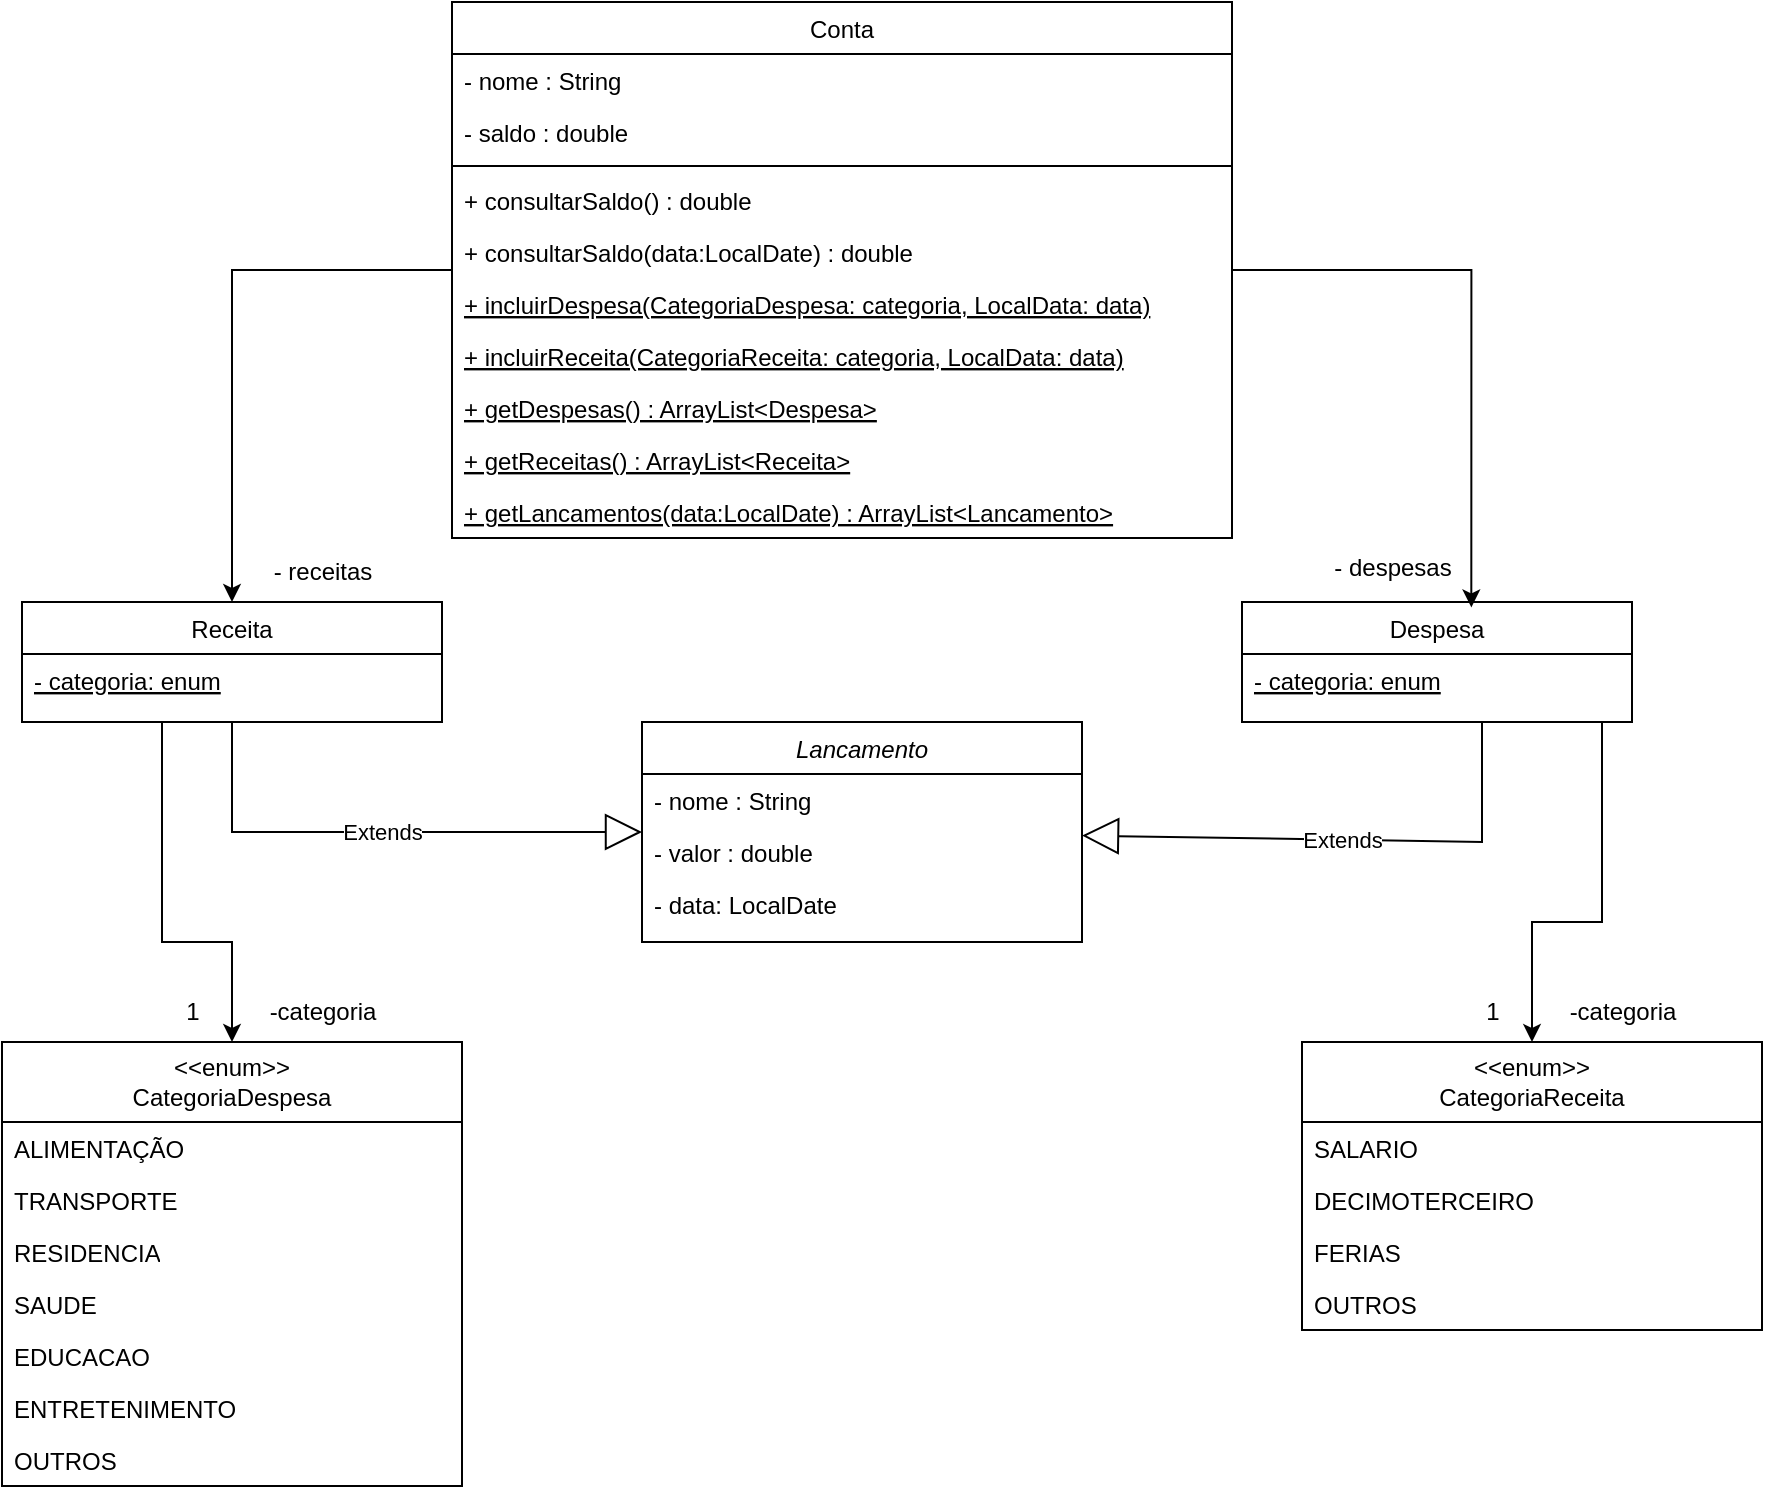 <mxfile version="22.1.3" type="github">
  <diagram id="C5RBs43oDa-KdzZeNtuy" name="Page-1">
    <mxGraphModel dx="1032" dy="821" grid="1" gridSize="10" guides="1" tooltips="1" connect="1" arrows="1" fold="1" page="1" pageScale="1" pageWidth="827" pageHeight="1169" math="0" shadow="0">
      <root>
        <mxCell id="WIyWlLk6GJQsqaUBKTNV-0" />
        <mxCell id="WIyWlLk6GJQsqaUBKTNV-1" parent="WIyWlLk6GJQsqaUBKTNV-0" />
        <mxCell id="zkfFHV4jXpPFQw0GAbJ--0" value="Lancamento" style="swimlane;fontStyle=2;align=center;verticalAlign=top;childLayout=stackLayout;horizontal=1;startSize=26;horizontalStack=0;resizeParent=1;resizeLast=0;collapsible=1;marginBottom=0;rounded=0;shadow=0;strokeWidth=1;" parent="WIyWlLk6GJQsqaUBKTNV-1" vertex="1">
          <mxGeometry x="400" y="490" width="220" height="110" as="geometry">
            <mxRectangle x="230" y="140" width="160" height="26" as="alternateBounds" />
          </mxGeometry>
        </mxCell>
        <mxCell id="zkfFHV4jXpPFQw0GAbJ--1" value="- nome : String" style="text;align=left;verticalAlign=top;spacingLeft=4;spacingRight=4;overflow=hidden;rotatable=0;points=[[0,0.5],[1,0.5]];portConstraint=eastwest;" parent="zkfFHV4jXpPFQw0GAbJ--0" vertex="1">
          <mxGeometry y="26" width="220" height="26" as="geometry" />
        </mxCell>
        <mxCell id="zkfFHV4jXpPFQw0GAbJ--3" value="- valor : double" style="text;align=left;verticalAlign=top;spacingLeft=4;spacingRight=4;overflow=hidden;rotatable=0;points=[[0,0.5],[1,0.5]];portConstraint=eastwest;rounded=0;shadow=0;html=0;" parent="zkfFHV4jXpPFQw0GAbJ--0" vertex="1">
          <mxGeometry y="52" width="220" height="26" as="geometry" />
        </mxCell>
        <mxCell id="HXGNr5RS3PfTCmucjwCu-39" value="- data: LocalDate" style="text;align=left;verticalAlign=top;spacingLeft=4;spacingRight=4;overflow=hidden;rotatable=0;points=[[0,0.5],[1,0.5]];portConstraint=eastwest;rounded=0;shadow=0;html=0;" vertex="1" parent="zkfFHV4jXpPFQw0GAbJ--0">
          <mxGeometry y="78" width="220" height="26" as="geometry" />
        </mxCell>
        <mxCell id="HXGNr5RS3PfTCmucjwCu-95" style="edgeStyle=orthogonalEdgeStyle;rounded=0;orthogonalLoop=1;jettySize=auto;html=1;entryX=0.5;entryY=0;entryDx=0;entryDy=0;" edge="1" parent="WIyWlLk6GJQsqaUBKTNV-1" source="zkfFHV4jXpPFQw0GAbJ--6" target="HXGNr5RS3PfTCmucjwCu-0">
          <mxGeometry relative="1" as="geometry">
            <Array as="points">
              <mxPoint x="160" y="600" />
              <mxPoint x="195" y="600" />
            </Array>
          </mxGeometry>
        </mxCell>
        <mxCell id="zkfFHV4jXpPFQw0GAbJ--6" value="Receita" style="swimlane;fontStyle=0;align=center;verticalAlign=top;childLayout=stackLayout;horizontal=1;startSize=26;horizontalStack=0;resizeParent=1;resizeLast=0;collapsible=1;marginBottom=0;rounded=0;shadow=0;strokeWidth=1;" parent="WIyWlLk6GJQsqaUBKTNV-1" vertex="1">
          <mxGeometry x="90" y="430" width="210" height="60" as="geometry">
            <mxRectangle x="130" y="380" width="160" height="26" as="alternateBounds" />
          </mxGeometry>
        </mxCell>
        <mxCell id="30OZMvbaAdZJWXD5E8_r-4" value="- categoria: enum" style="text;align=left;verticalAlign=top;spacingLeft=4;spacingRight=4;overflow=hidden;rotatable=0;points=[[0,0.5],[1,0.5]];portConstraint=eastwest;fontStyle=4" parent="zkfFHV4jXpPFQw0GAbJ--6" vertex="1">
          <mxGeometry y="26" width="210" height="26" as="geometry" />
        </mxCell>
        <mxCell id="HXGNr5RS3PfTCmucjwCu-93" style="edgeStyle=orthogonalEdgeStyle;rounded=0;orthogonalLoop=1;jettySize=auto;html=1;" edge="1" parent="WIyWlLk6GJQsqaUBKTNV-1" source="zkfFHV4jXpPFQw0GAbJ--13" target="HXGNr5RS3PfTCmucjwCu-4">
          <mxGeometry relative="1" as="geometry">
            <Array as="points">
              <mxPoint x="880" y="590" />
              <mxPoint x="845" y="590" />
            </Array>
          </mxGeometry>
        </mxCell>
        <mxCell id="zkfFHV4jXpPFQw0GAbJ--13" value="Despesa" style="swimlane;fontStyle=0;align=center;verticalAlign=top;childLayout=stackLayout;horizontal=1;startSize=26;horizontalStack=0;resizeParent=1;resizeLast=0;collapsible=1;marginBottom=0;rounded=0;shadow=0;strokeWidth=1;" parent="WIyWlLk6GJQsqaUBKTNV-1" vertex="1">
          <mxGeometry x="700" y="430" width="195" height="60" as="geometry">
            <mxRectangle x="340" y="380" width="170" height="26" as="alternateBounds" />
          </mxGeometry>
        </mxCell>
        <mxCell id="30OZMvbaAdZJWXD5E8_r-3" value="- categoria: enum" style="text;align=left;verticalAlign=top;spacingLeft=4;spacingRight=4;overflow=hidden;rotatable=0;points=[[0,0.5],[1,0.5]];portConstraint=eastwest;fontStyle=4" parent="zkfFHV4jXpPFQw0GAbJ--13" vertex="1">
          <mxGeometry y="26" width="195" height="26" as="geometry" />
        </mxCell>
        <mxCell id="HXGNr5RS3PfTCmucjwCu-83" style="edgeStyle=orthogonalEdgeStyle;rounded=0;orthogonalLoop=1;jettySize=auto;html=1;entryX=0.5;entryY=0;entryDx=0;entryDy=0;" edge="1" parent="WIyWlLk6GJQsqaUBKTNV-1" source="zkfFHV4jXpPFQw0GAbJ--17" target="zkfFHV4jXpPFQw0GAbJ--6">
          <mxGeometry relative="1" as="geometry" />
        </mxCell>
        <mxCell id="zkfFHV4jXpPFQw0GAbJ--17" value="Conta" style="swimlane;fontStyle=0;align=center;verticalAlign=top;childLayout=stackLayout;horizontal=1;startSize=26;horizontalStack=0;resizeParent=1;resizeLast=0;collapsible=1;marginBottom=0;rounded=0;shadow=0;strokeWidth=1;" parent="WIyWlLk6GJQsqaUBKTNV-1" vertex="1">
          <mxGeometry x="305" y="130" width="390" height="268" as="geometry">
            <mxRectangle x="550" y="140" width="160" height="26" as="alternateBounds" />
          </mxGeometry>
        </mxCell>
        <mxCell id="zkfFHV4jXpPFQw0GAbJ--19" value="- nome : String" style="text;align=left;verticalAlign=top;spacingLeft=4;spacingRight=4;overflow=hidden;rotatable=0;points=[[0,0.5],[1,0.5]];portConstraint=eastwest;rounded=0;shadow=0;html=0;" parent="zkfFHV4jXpPFQw0GAbJ--17" vertex="1">
          <mxGeometry y="26" width="390" height="26" as="geometry" />
        </mxCell>
        <mxCell id="zkfFHV4jXpPFQw0GAbJ--20" value="- saldo : double" style="text;align=left;verticalAlign=top;spacingLeft=4;spacingRight=4;overflow=hidden;rotatable=0;points=[[0,0.5],[1,0.5]];portConstraint=eastwest;rounded=0;shadow=0;html=0;" parent="zkfFHV4jXpPFQw0GAbJ--17" vertex="1">
          <mxGeometry y="52" width="390" height="26" as="geometry" />
        </mxCell>
        <mxCell id="zkfFHV4jXpPFQw0GAbJ--23" value="" style="line;html=1;strokeWidth=1;align=left;verticalAlign=middle;spacingTop=-1;spacingLeft=3;spacingRight=3;rotatable=0;labelPosition=right;points=[];portConstraint=eastwest;" parent="zkfFHV4jXpPFQw0GAbJ--17" vertex="1">
          <mxGeometry y="78" width="390" height="8" as="geometry" />
        </mxCell>
        <mxCell id="HXGNr5RS3PfTCmucjwCu-74" value="+ consultarSaldo() : double" style="text;align=left;verticalAlign=top;spacingLeft=4;spacingRight=4;overflow=hidden;rotatable=0;points=[[0,0.5],[1,0.5]];portConstraint=eastwest;" vertex="1" parent="zkfFHV4jXpPFQw0GAbJ--17">
          <mxGeometry y="86" width="390" height="26" as="geometry" />
        </mxCell>
        <mxCell id="30OZMvbaAdZJWXD5E8_r-8" value="+ consultarSaldo(data:LocalDate) : double" style="text;align=left;verticalAlign=top;spacingLeft=4;spacingRight=4;overflow=hidden;rotatable=0;points=[[0,0.5],[1,0.5]];portConstraint=eastwest;" parent="zkfFHV4jXpPFQw0GAbJ--17" vertex="1">
          <mxGeometry y="112" width="390" height="26" as="geometry" />
        </mxCell>
        <mxCell id="HXGNr5RS3PfTCmucjwCu-34" value="+ incluirDespesa(CategoriaDespesa: categoria, LocalData: data)" style="text;align=left;verticalAlign=top;spacingLeft=4;spacingRight=4;overflow=hidden;rotatable=0;points=[[0,0.5],[1,0.5]];portConstraint=eastwest;fontStyle=4" vertex="1" parent="zkfFHV4jXpPFQw0GAbJ--17">
          <mxGeometry y="138" width="390" height="26" as="geometry" />
        </mxCell>
        <mxCell id="30OZMvbaAdZJWXD5E8_r-11" value="+ incluirReceita(CategoriaReceita: categoria, LocalData: data)" style="text;align=left;verticalAlign=top;spacingLeft=4;spacingRight=4;overflow=hidden;rotatable=0;points=[[0,0.5],[1,0.5]];portConstraint=eastwest;fontStyle=4" parent="zkfFHV4jXpPFQw0GAbJ--17" vertex="1">
          <mxGeometry y="164" width="390" height="26" as="geometry" />
        </mxCell>
        <mxCell id="30OZMvbaAdZJWXD5E8_r-12" value="+ getDespesas() : ArrayList&lt;Despesa&gt;" style="text;align=left;verticalAlign=top;spacingLeft=4;spacingRight=4;overflow=hidden;rotatable=0;points=[[0,0.5],[1,0.5]];portConstraint=eastwest;fontStyle=4" parent="zkfFHV4jXpPFQw0GAbJ--17" vertex="1">
          <mxGeometry y="190" width="390" height="26" as="geometry" />
        </mxCell>
        <mxCell id="HXGNr5RS3PfTCmucjwCu-36" value="+ getReceitas() : ArrayList&lt;Receita&gt;" style="text;align=left;verticalAlign=top;spacingLeft=4;spacingRight=4;overflow=hidden;rotatable=0;points=[[0,0.5],[1,0.5]];portConstraint=eastwest;fontStyle=4" vertex="1" parent="zkfFHV4jXpPFQw0GAbJ--17">
          <mxGeometry y="216" width="390" height="26" as="geometry" />
        </mxCell>
        <mxCell id="zkfFHV4jXpPFQw0GAbJ--10" value="+ getLancamentos(data:LocalDate) : ArrayList&lt;Lancamento&gt;" style="text;align=left;verticalAlign=top;spacingLeft=4;spacingRight=4;overflow=hidden;rotatable=0;points=[[0,0.5],[1,0.5]];portConstraint=eastwest;fontStyle=4" parent="zkfFHV4jXpPFQw0GAbJ--17" vertex="1">
          <mxGeometry y="242" width="390" height="26" as="geometry" />
        </mxCell>
        <mxCell id="HXGNr5RS3PfTCmucjwCu-0" value="&lt;div&gt;&amp;lt;&amp;lt;enum&amp;gt;&amp;gt;&lt;/div&gt;&lt;div&gt;CategoriaDespesa&lt;br&gt;&lt;/div&gt;" style="swimlane;fontStyle=0;childLayout=stackLayout;horizontal=1;startSize=40;fillColor=none;horizontalStack=0;resizeParent=1;resizeParentMax=0;resizeLast=0;collapsible=1;marginBottom=0;whiteSpace=wrap;html=1;" vertex="1" parent="WIyWlLk6GJQsqaUBKTNV-1">
          <mxGeometry x="80" y="650" width="230" height="222" as="geometry" />
        </mxCell>
        <mxCell id="HXGNr5RS3PfTCmucjwCu-1" value="ALIMENTAÇÃO" style="text;strokeColor=none;fillColor=none;align=left;verticalAlign=top;spacingLeft=4;spacingRight=4;overflow=hidden;rotatable=0;points=[[0,0.5],[1,0.5]];portConstraint=eastwest;whiteSpace=wrap;html=1;" vertex="1" parent="HXGNr5RS3PfTCmucjwCu-0">
          <mxGeometry y="40" width="230" height="26" as="geometry" />
        </mxCell>
        <mxCell id="HXGNr5RS3PfTCmucjwCu-2" value="TRANSPORTE" style="text;strokeColor=none;fillColor=none;align=left;verticalAlign=top;spacingLeft=4;spacingRight=4;overflow=hidden;rotatable=0;points=[[0,0.5],[1,0.5]];portConstraint=eastwest;whiteSpace=wrap;html=1;" vertex="1" parent="HXGNr5RS3PfTCmucjwCu-0">
          <mxGeometry y="66" width="230" height="26" as="geometry" />
        </mxCell>
        <mxCell id="HXGNr5RS3PfTCmucjwCu-9" value="RESIDENCIA" style="text;strokeColor=none;fillColor=none;align=left;verticalAlign=top;spacingLeft=4;spacingRight=4;overflow=hidden;rotatable=0;points=[[0,0.5],[1,0.5]];portConstraint=eastwest;whiteSpace=wrap;html=1;" vertex="1" parent="HXGNr5RS3PfTCmucjwCu-0">
          <mxGeometry y="92" width="230" height="26" as="geometry" />
        </mxCell>
        <mxCell id="HXGNr5RS3PfTCmucjwCu-10" value="SAUDE" style="text;strokeColor=none;fillColor=none;align=left;verticalAlign=top;spacingLeft=4;spacingRight=4;overflow=hidden;rotatable=0;points=[[0,0.5],[1,0.5]];portConstraint=eastwest;whiteSpace=wrap;html=1;" vertex="1" parent="HXGNr5RS3PfTCmucjwCu-0">
          <mxGeometry y="118" width="230" height="26" as="geometry" />
        </mxCell>
        <mxCell id="HXGNr5RS3PfTCmucjwCu-11" value="EDUCACAO" style="text;strokeColor=none;fillColor=none;align=left;verticalAlign=top;spacingLeft=4;spacingRight=4;overflow=hidden;rotatable=0;points=[[0,0.5],[1,0.5]];portConstraint=eastwest;whiteSpace=wrap;html=1;" vertex="1" parent="HXGNr5RS3PfTCmucjwCu-0">
          <mxGeometry y="144" width="230" height="26" as="geometry" />
        </mxCell>
        <mxCell id="HXGNr5RS3PfTCmucjwCu-12" value="ENTRETENIMENTO" style="text;strokeColor=none;fillColor=none;align=left;verticalAlign=top;spacingLeft=4;spacingRight=4;overflow=hidden;rotatable=0;points=[[0,0.5],[1,0.5]];portConstraint=eastwest;whiteSpace=wrap;html=1;" vertex="1" parent="HXGNr5RS3PfTCmucjwCu-0">
          <mxGeometry y="170" width="230" height="26" as="geometry" />
        </mxCell>
        <mxCell id="HXGNr5RS3PfTCmucjwCu-3" value="OUTROS" style="text;strokeColor=none;fillColor=none;align=left;verticalAlign=top;spacingLeft=4;spacingRight=4;overflow=hidden;rotatable=0;points=[[0,0.5],[1,0.5]];portConstraint=eastwest;whiteSpace=wrap;html=1;" vertex="1" parent="HXGNr5RS3PfTCmucjwCu-0">
          <mxGeometry y="196" width="230" height="26" as="geometry" />
        </mxCell>
        <mxCell id="HXGNr5RS3PfTCmucjwCu-4" value="&lt;div&gt;&amp;lt;&amp;lt;enum&amp;gt;&amp;gt;&lt;/div&gt;&lt;div&gt;CategoriaReceita&lt;br&gt;&lt;/div&gt;" style="swimlane;fontStyle=0;childLayout=stackLayout;horizontal=1;startSize=40;fillColor=none;horizontalStack=0;resizeParent=1;resizeParentMax=0;resizeLast=0;collapsible=1;marginBottom=0;whiteSpace=wrap;html=1;" vertex="1" parent="WIyWlLk6GJQsqaUBKTNV-1">
          <mxGeometry x="730" y="650" width="230" height="144" as="geometry" />
        </mxCell>
        <mxCell id="HXGNr5RS3PfTCmucjwCu-5" value="SALARIO" style="text;strokeColor=none;fillColor=none;align=left;verticalAlign=top;spacingLeft=4;spacingRight=4;overflow=hidden;rotatable=0;points=[[0,0.5],[1,0.5]];portConstraint=eastwest;whiteSpace=wrap;html=1;" vertex="1" parent="HXGNr5RS3PfTCmucjwCu-4">
          <mxGeometry y="40" width="230" height="26" as="geometry" />
        </mxCell>
        <mxCell id="HXGNr5RS3PfTCmucjwCu-6" value="DECIMOTERCEIRO" style="text;strokeColor=none;fillColor=none;align=left;verticalAlign=top;spacingLeft=4;spacingRight=4;overflow=hidden;rotatable=0;points=[[0,0.5],[1,0.5]];portConstraint=eastwest;whiteSpace=wrap;html=1;" vertex="1" parent="HXGNr5RS3PfTCmucjwCu-4">
          <mxGeometry y="66" width="230" height="26" as="geometry" />
        </mxCell>
        <mxCell id="HXGNr5RS3PfTCmucjwCu-7" value="FERIAS" style="text;strokeColor=none;fillColor=none;align=left;verticalAlign=top;spacingLeft=4;spacingRight=4;overflow=hidden;rotatable=0;points=[[0,0.5],[1,0.5]];portConstraint=eastwest;whiteSpace=wrap;html=1;" vertex="1" parent="HXGNr5RS3PfTCmucjwCu-4">
          <mxGeometry y="92" width="230" height="26" as="geometry" />
        </mxCell>
        <mxCell id="HXGNr5RS3PfTCmucjwCu-8" value="OUTROS" style="text;strokeColor=none;fillColor=none;align=left;verticalAlign=top;spacingLeft=4;spacingRight=4;overflow=hidden;rotatable=0;points=[[0,0.5],[1,0.5]];portConstraint=eastwest;whiteSpace=wrap;html=1;" vertex="1" parent="HXGNr5RS3PfTCmucjwCu-4">
          <mxGeometry y="118" width="230" height="26" as="geometry" />
        </mxCell>
        <mxCell id="HXGNr5RS3PfTCmucjwCu-84" style="edgeStyle=orthogonalEdgeStyle;rounded=0;orthogonalLoop=1;jettySize=auto;html=1;entryX=0.588;entryY=0.045;entryDx=0;entryDy=0;entryPerimeter=0;" edge="1" parent="WIyWlLk6GJQsqaUBKTNV-1" source="zkfFHV4jXpPFQw0GAbJ--17" target="zkfFHV4jXpPFQw0GAbJ--13">
          <mxGeometry relative="1" as="geometry" />
        </mxCell>
        <mxCell id="HXGNr5RS3PfTCmucjwCu-89" value="Extends" style="endArrow=block;endSize=16;endFill=0;html=1;rounded=0;" edge="1" parent="WIyWlLk6GJQsqaUBKTNV-1" source="zkfFHV4jXpPFQw0GAbJ--6" target="zkfFHV4jXpPFQw0GAbJ--0">
          <mxGeometry width="160" relative="1" as="geometry">
            <mxPoint x="220" y="570.07" as="sourcePoint" />
            <mxPoint x="380" y="570" as="targetPoint" />
            <Array as="points">
              <mxPoint x="195" y="545" />
            </Array>
          </mxGeometry>
        </mxCell>
        <mxCell id="HXGNr5RS3PfTCmucjwCu-91" value="Extends" style="endArrow=block;endSize=16;endFill=0;html=1;rounded=0;" edge="1" parent="WIyWlLk6GJQsqaUBKTNV-1" target="zkfFHV4jXpPFQw0GAbJ--0">
          <mxGeometry width="160" relative="1" as="geometry">
            <mxPoint x="820" y="490" as="sourcePoint" />
            <mxPoint x="830" y="550" as="targetPoint" />
            <Array as="points">
              <mxPoint x="820" y="550" />
            </Array>
          </mxGeometry>
        </mxCell>
        <mxCell id="HXGNr5RS3PfTCmucjwCu-96" value="1" style="text;html=1;align=center;verticalAlign=middle;resizable=0;points=[];autosize=1;strokeColor=none;fillColor=none;" vertex="1" parent="WIyWlLk6GJQsqaUBKTNV-1">
          <mxGeometry x="810" y="620" width="30" height="30" as="geometry" />
        </mxCell>
        <mxCell id="HXGNr5RS3PfTCmucjwCu-97" value="-categoria" style="text;html=1;align=center;verticalAlign=middle;resizable=0;points=[];autosize=1;strokeColor=none;fillColor=none;" vertex="1" parent="WIyWlLk6GJQsqaUBKTNV-1">
          <mxGeometry x="850" y="620" width="80" height="30" as="geometry" />
        </mxCell>
        <mxCell id="HXGNr5RS3PfTCmucjwCu-98" value="-categoria" style="text;html=1;align=center;verticalAlign=middle;resizable=0;points=[];autosize=1;strokeColor=none;fillColor=none;" vertex="1" parent="WIyWlLk6GJQsqaUBKTNV-1">
          <mxGeometry x="200" y="620" width="80" height="30" as="geometry" />
        </mxCell>
        <mxCell id="HXGNr5RS3PfTCmucjwCu-99" value="1" style="text;html=1;align=center;verticalAlign=middle;resizable=0;points=[];autosize=1;strokeColor=none;fillColor=none;" vertex="1" parent="WIyWlLk6GJQsqaUBKTNV-1">
          <mxGeometry x="160" y="620" width="30" height="30" as="geometry" />
        </mxCell>
        <mxCell id="HXGNr5RS3PfTCmucjwCu-100" value="- receitas" style="text;html=1;align=center;verticalAlign=middle;resizable=0;points=[];autosize=1;strokeColor=none;fillColor=none;" vertex="1" parent="WIyWlLk6GJQsqaUBKTNV-1">
          <mxGeometry x="205" y="400" width="70" height="30" as="geometry" />
        </mxCell>
        <mxCell id="HXGNr5RS3PfTCmucjwCu-101" value="- despesas" style="text;html=1;align=center;verticalAlign=middle;resizable=0;points=[];autosize=1;strokeColor=none;fillColor=none;" vertex="1" parent="WIyWlLk6GJQsqaUBKTNV-1">
          <mxGeometry x="730" y="398" width="90" height="30" as="geometry" />
        </mxCell>
      </root>
    </mxGraphModel>
  </diagram>
</mxfile>
